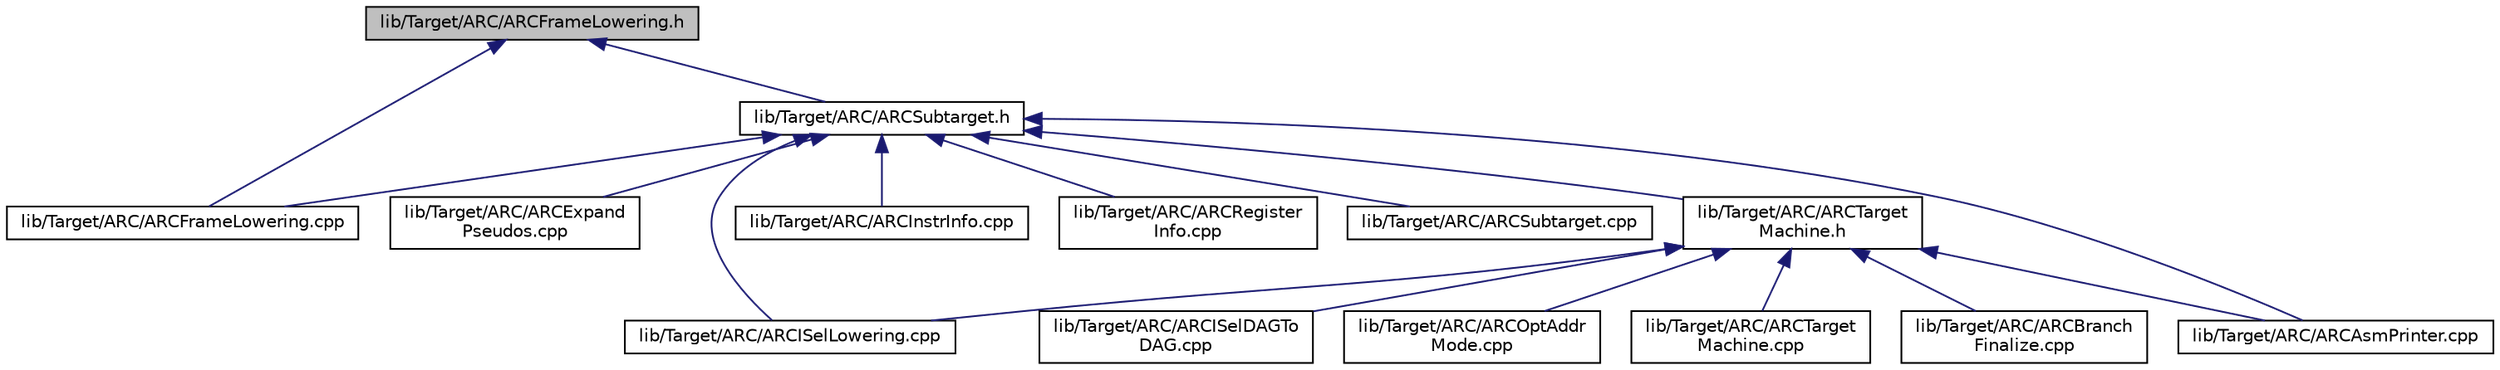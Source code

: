 digraph "lib/Target/ARC/ARCFrameLowering.h"
{
 // LATEX_PDF_SIZE
  bgcolor="transparent";
  edge [fontname="Helvetica",fontsize="10",labelfontname="Helvetica",labelfontsize="10"];
  node [fontname="Helvetica",fontsize="10",shape="box"];
  Node1 [label="lib/Target/ARC/ARCFrameLowering.h",height=0.2,width=0.4,color="black", fillcolor="grey75", style="filled", fontcolor="black",tooltip=" "];
  Node1 -> Node2 [dir="back",color="midnightblue",fontsize="10",style="solid",fontname="Helvetica"];
  Node2 [label="lib/Target/ARC/ARCFrameLowering.cpp",height=0.2,width=0.4,color="black",URL="$ARCFrameLowering_8cpp.html",tooltip=" "];
  Node1 -> Node3 [dir="back",color="midnightblue",fontsize="10",style="solid",fontname="Helvetica"];
  Node3 [label="lib/Target/ARC/ARCSubtarget.h",height=0.2,width=0.4,color="black",URL="$ARCSubtarget_8h.html",tooltip=" "];
  Node3 -> Node4 [dir="back",color="midnightblue",fontsize="10",style="solid",fontname="Helvetica"];
  Node4 [label="lib/Target/ARC/ARCAsmPrinter.cpp",height=0.2,width=0.4,color="black",URL="$ARCAsmPrinter_8cpp.html",tooltip=" "];
  Node3 -> Node5 [dir="back",color="midnightblue",fontsize="10",style="solid",fontname="Helvetica"];
  Node5 [label="lib/Target/ARC/ARCExpand\lPseudos.cpp",height=0.2,width=0.4,color="black",URL="$ARCExpandPseudos_8cpp.html",tooltip=" "];
  Node3 -> Node2 [dir="back",color="midnightblue",fontsize="10",style="solid",fontname="Helvetica"];
  Node3 -> Node6 [dir="back",color="midnightblue",fontsize="10",style="solid",fontname="Helvetica"];
  Node6 [label="lib/Target/ARC/ARCISelLowering.cpp",height=0.2,width=0.4,color="black",URL="$ARCISelLowering_8cpp.html",tooltip=" "];
  Node3 -> Node7 [dir="back",color="midnightblue",fontsize="10",style="solid",fontname="Helvetica"];
  Node7 [label="lib/Target/ARC/ARCInstrInfo.cpp",height=0.2,width=0.4,color="black",URL="$ARCInstrInfo_8cpp.html",tooltip=" "];
  Node3 -> Node8 [dir="back",color="midnightblue",fontsize="10",style="solid",fontname="Helvetica"];
  Node8 [label="lib/Target/ARC/ARCRegister\lInfo.cpp",height=0.2,width=0.4,color="black",URL="$ARCRegisterInfo_8cpp.html",tooltip=" "];
  Node3 -> Node9 [dir="back",color="midnightblue",fontsize="10",style="solid",fontname="Helvetica"];
  Node9 [label="lib/Target/ARC/ARCSubtarget.cpp",height=0.2,width=0.4,color="black",URL="$ARCSubtarget_8cpp.html",tooltip=" "];
  Node3 -> Node10 [dir="back",color="midnightblue",fontsize="10",style="solid",fontname="Helvetica"];
  Node10 [label="lib/Target/ARC/ARCTarget\lMachine.h",height=0.2,width=0.4,color="black",URL="$ARCTargetMachine_8h.html",tooltip=" "];
  Node10 -> Node4 [dir="back",color="midnightblue",fontsize="10",style="solid",fontname="Helvetica"];
  Node10 -> Node11 [dir="back",color="midnightblue",fontsize="10",style="solid",fontname="Helvetica"];
  Node11 [label="lib/Target/ARC/ARCBranch\lFinalize.cpp",height=0.2,width=0.4,color="black",URL="$ARCBranchFinalize_8cpp.html",tooltip=" "];
  Node10 -> Node12 [dir="back",color="midnightblue",fontsize="10",style="solid",fontname="Helvetica"];
  Node12 [label="lib/Target/ARC/ARCISelDAGTo\lDAG.cpp",height=0.2,width=0.4,color="black",URL="$ARCISelDAGToDAG_8cpp.html",tooltip=" "];
  Node10 -> Node6 [dir="back",color="midnightblue",fontsize="10",style="solid",fontname="Helvetica"];
  Node10 -> Node13 [dir="back",color="midnightblue",fontsize="10",style="solid",fontname="Helvetica"];
  Node13 [label="lib/Target/ARC/ARCOptAddr\lMode.cpp",height=0.2,width=0.4,color="black",URL="$ARCOptAddrMode_8cpp.html",tooltip="This pass folds LD/ST + ADD pairs into Pre/Post-increment form of load/store instructions."];
  Node10 -> Node14 [dir="back",color="midnightblue",fontsize="10",style="solid",fontname="Helvetica"];
  Node14 [label="lib/Target/ARC/ARCTarget\lMachine.cpp",height=0.2,width=0.4,color="black",URL="$ARCTargetMachine_8cpp.html",tooltip=" "];
}
